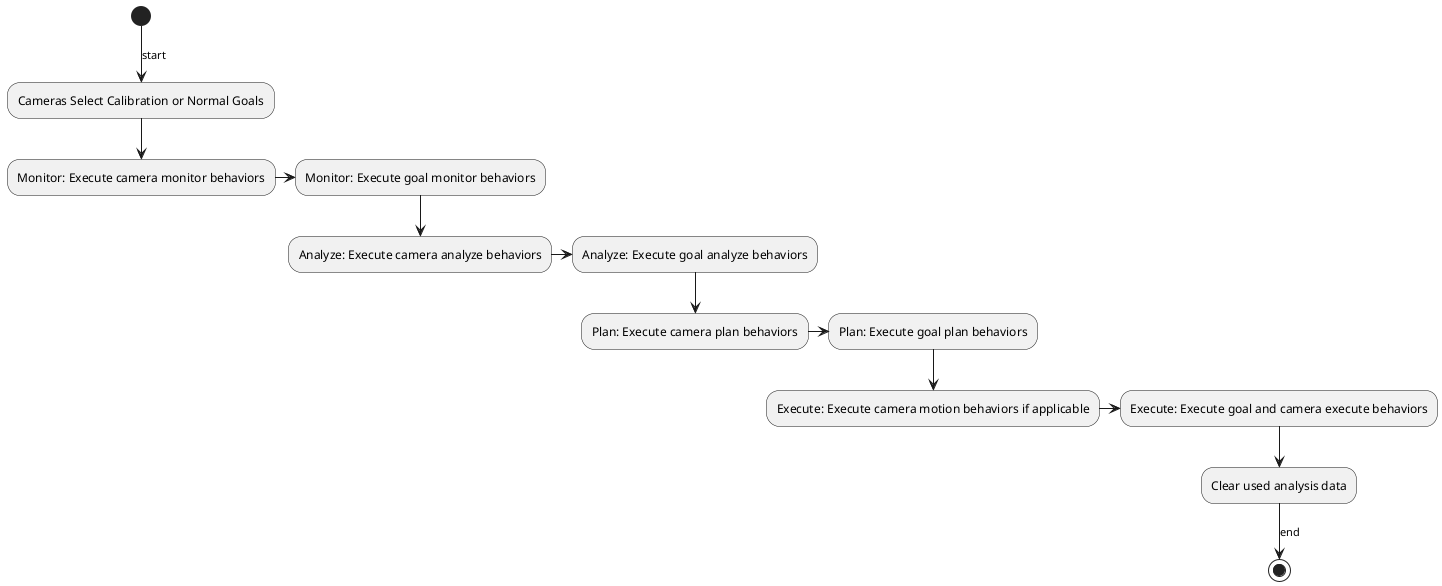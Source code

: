 @startuml
(*) -->[start] "Cameras Select Calibration or Normal Goals"
"Cameras Select Calibration or Normal Goals" --> "Monitor: Execute camera monitor behaviors"
"Monitor: Execute camera monitor behaviors" -right-> "Monitor: Execute goal monitor behaviors"
"Monitor: Execute goal monitor behaviors" --> "Analyze: Execute camera analyze behaviors"
"Analyze: Execute camera analyze behaviors" -right-> "Analyze: Execute goal analyze behaviors"
"Analyze: Execute goal analyze behaviors" --> "Plan: Execute camera plan behaviors"
"Plan: Execute camera plan behaviors" -right-> "Plan: Execute goal plan behaviors"
"Plan: Execute goal plan behaviors" --> "Execute: Execute camera motion behaviors if applicable"
"Execute: Execute camera motion behaviors if applicable" -right-> "Execute: Execute goal and camera execute behaviors"
"Execute: Execute goal and camera execute behaviors" --> "Clear used analysis data"
"Clear used analysis data" --> [end] (*)
@enduml